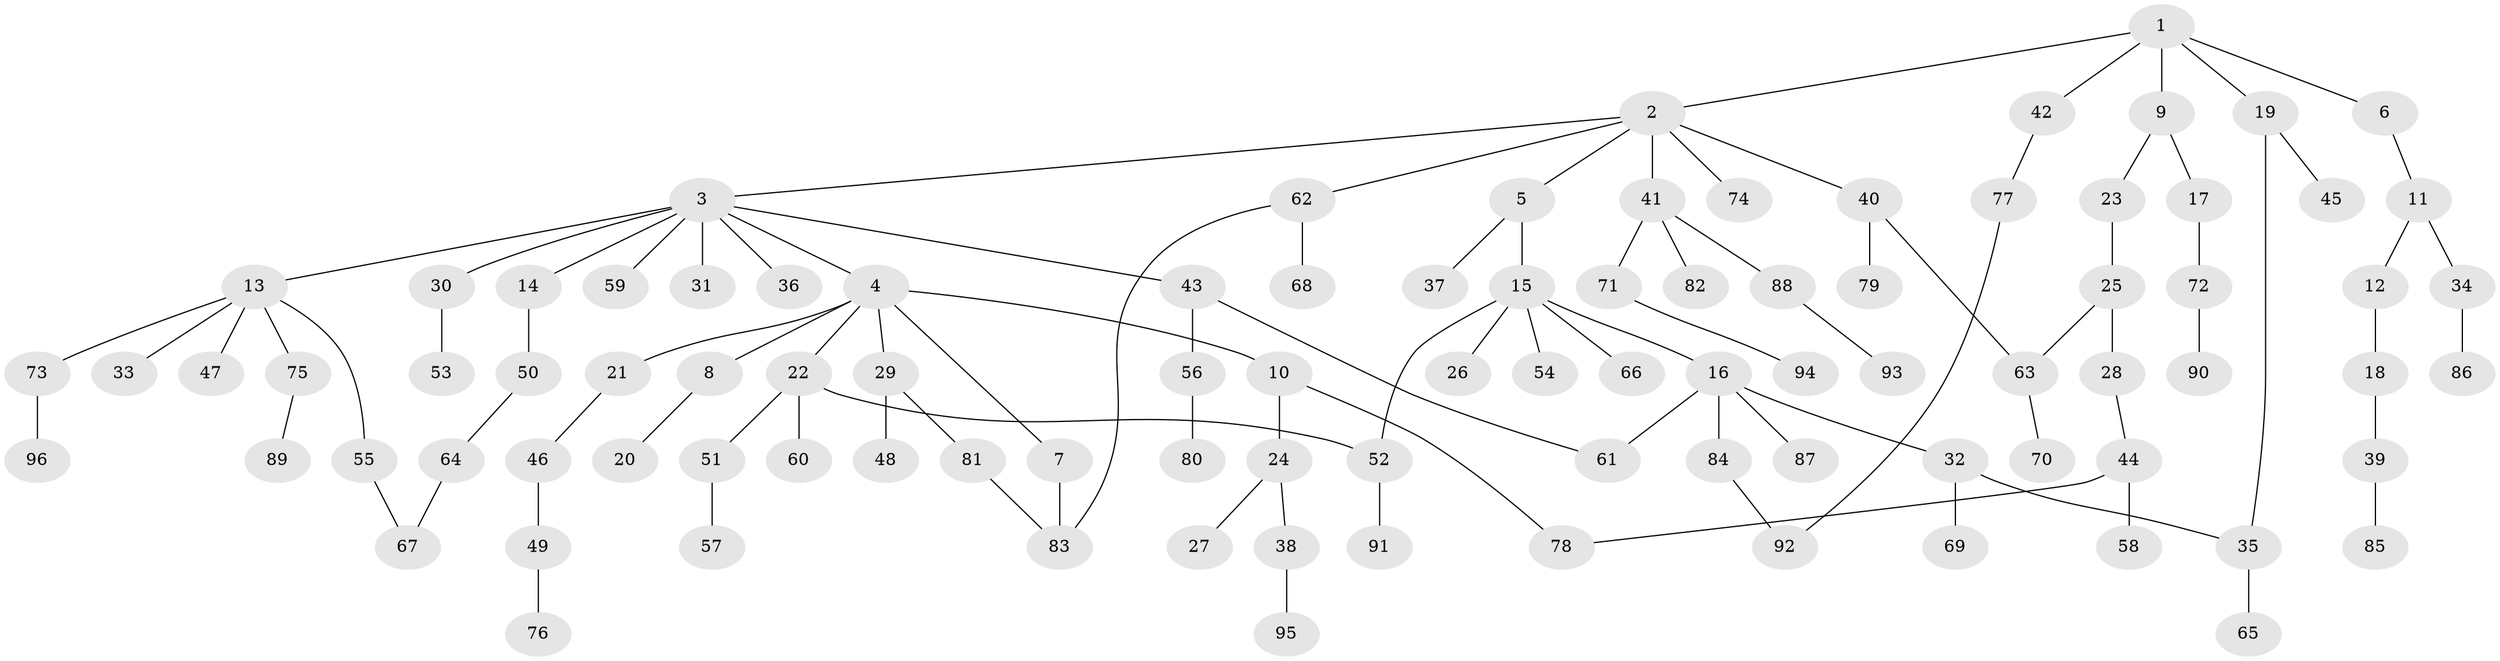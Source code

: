 // Generated by graph-tools (version 1.1) at 2025/25/03/09/25 03:25:36]
// undirected, 96 vertices, 104 edges
graph export_dot {
graph [start="1"]
  node [color=gray90,style=filled];
  1;
  2;
  3;
  4;
  5;
  6;
  7;
  8;
  9;
  10;
  11;
  12;
  13;
  14;
  15;
  16;
  17;
  18;
  19;
  20;
  21;
  22;
  23;
  24;
  25;
  26;
  27;
  28;
  29;
  30;
  31;
  32;
  33;
  34;
  35;
  36;
  37;
  38;
  39;
  40;
  41;
  42;
  43;
  44;
  45;
  46;
  47;
  48;
  49;
  50;
  51;
  52;
  53;
  54;
  55;
  56;
  57;
  58;
  59;
  60;
  61;
  62;
  63;
  64;
  65;
  66;
  67;
  68;
  69;
  70;
  71;
  72;
  73;
  74;
  75;
  76;
  77;
  78;
  79;
  80;
  81;
  82;
  83;
  84;
  85;
  86;
  87;
  88;
  89;
  90;
  91;
  92;
  93;
  94;
  95;
  96;
  1 -- 2;
  1 -- 6;
  1 -- 9;
  1 -- 19;
  1 -- 42;
  2 -- 3;
  2 -- 5;
  2 -- 40;
  2 -- 41;
  2 -- 62;
  2 -- 74;
  3 -- 4;
  3 -- 13;
  3 -- 14;
  3 -- 30;
  3 -- 31;
  3 -- 36;
  3 -- 43;
  3 -- 59;
  4 -- 7;
  4 -- 8;
  4 -- 10;
  4 -- 21;
  4 -- 22;
  4 -- 29;
  5 -- 15;
  5 -- 37;
  6 -- 11;
  7 -- 83;
  8 -- 20;
  9 -- 17;
  9 -- 23;
  10 -- 24;
  10 -- 78;
  11 -- 12;
  11 -- 34;
  12 -- 18;
  13 -- 33;
  13 -- 47;
  13 -- 55;
  13 -- 73;
  13 -- 75;
  14 -- 50;
  15 -- 16;
  15 -- 26;
  15 -- 54;
  15 -- 66;
  15 -- 52;
  16 -- 32;
  16 -- 61;
  16 -- 84;
  16 -- 87;
  17 -- 72;
  18 -- 39;
  19 -- 35;
  19 -- 45;
  21 -- 46;
  22 -- 51;
  22 -- 52;
  22 -- 60;
  23 -- 25;
  24 -- 27;
  24 -- 38;
  25 -- 28;
  25 -- 63;
  28 -- 44;
  29 -- 48;
  29 -- 81;
  30 -- 53;
  32 -- 69;
  32 -- 35;
  34 -- 86;
  35 -- 65;
  38 -- 95;
  39 -- 85;
  40 -- 63;
  40 -- 79;
  41 -- 71;
  41 -- 82;
  41 -- 88;
  42 -- 77;
  43 -- 56;
  43 -- 61;
  44 -- 58;
  44 -- 78;
  46 -- 49;
  49 -- 76;
  50 -- 64;
  51 -- 57;
  52 -- 91;
  55 -- 67;
  56 -- 80;
  62 -- 68;
  62 -- 83;
  63 -- 70;
  64 -- 67;
  71 -- 94;
  72 -- 90;
  73 -- 96;
  75 -- 89;
  77 -- 92;
  81 -- 83;
  84 -- 92;
  88 -- 93;
}

